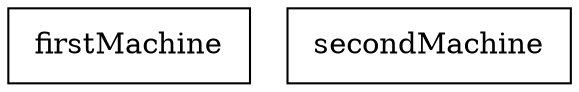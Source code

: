 digraph {
firstMachine [ label=" firstMachine " shape= box ]
secondMachine [ label=" secondMachine " shape= box ]

}
